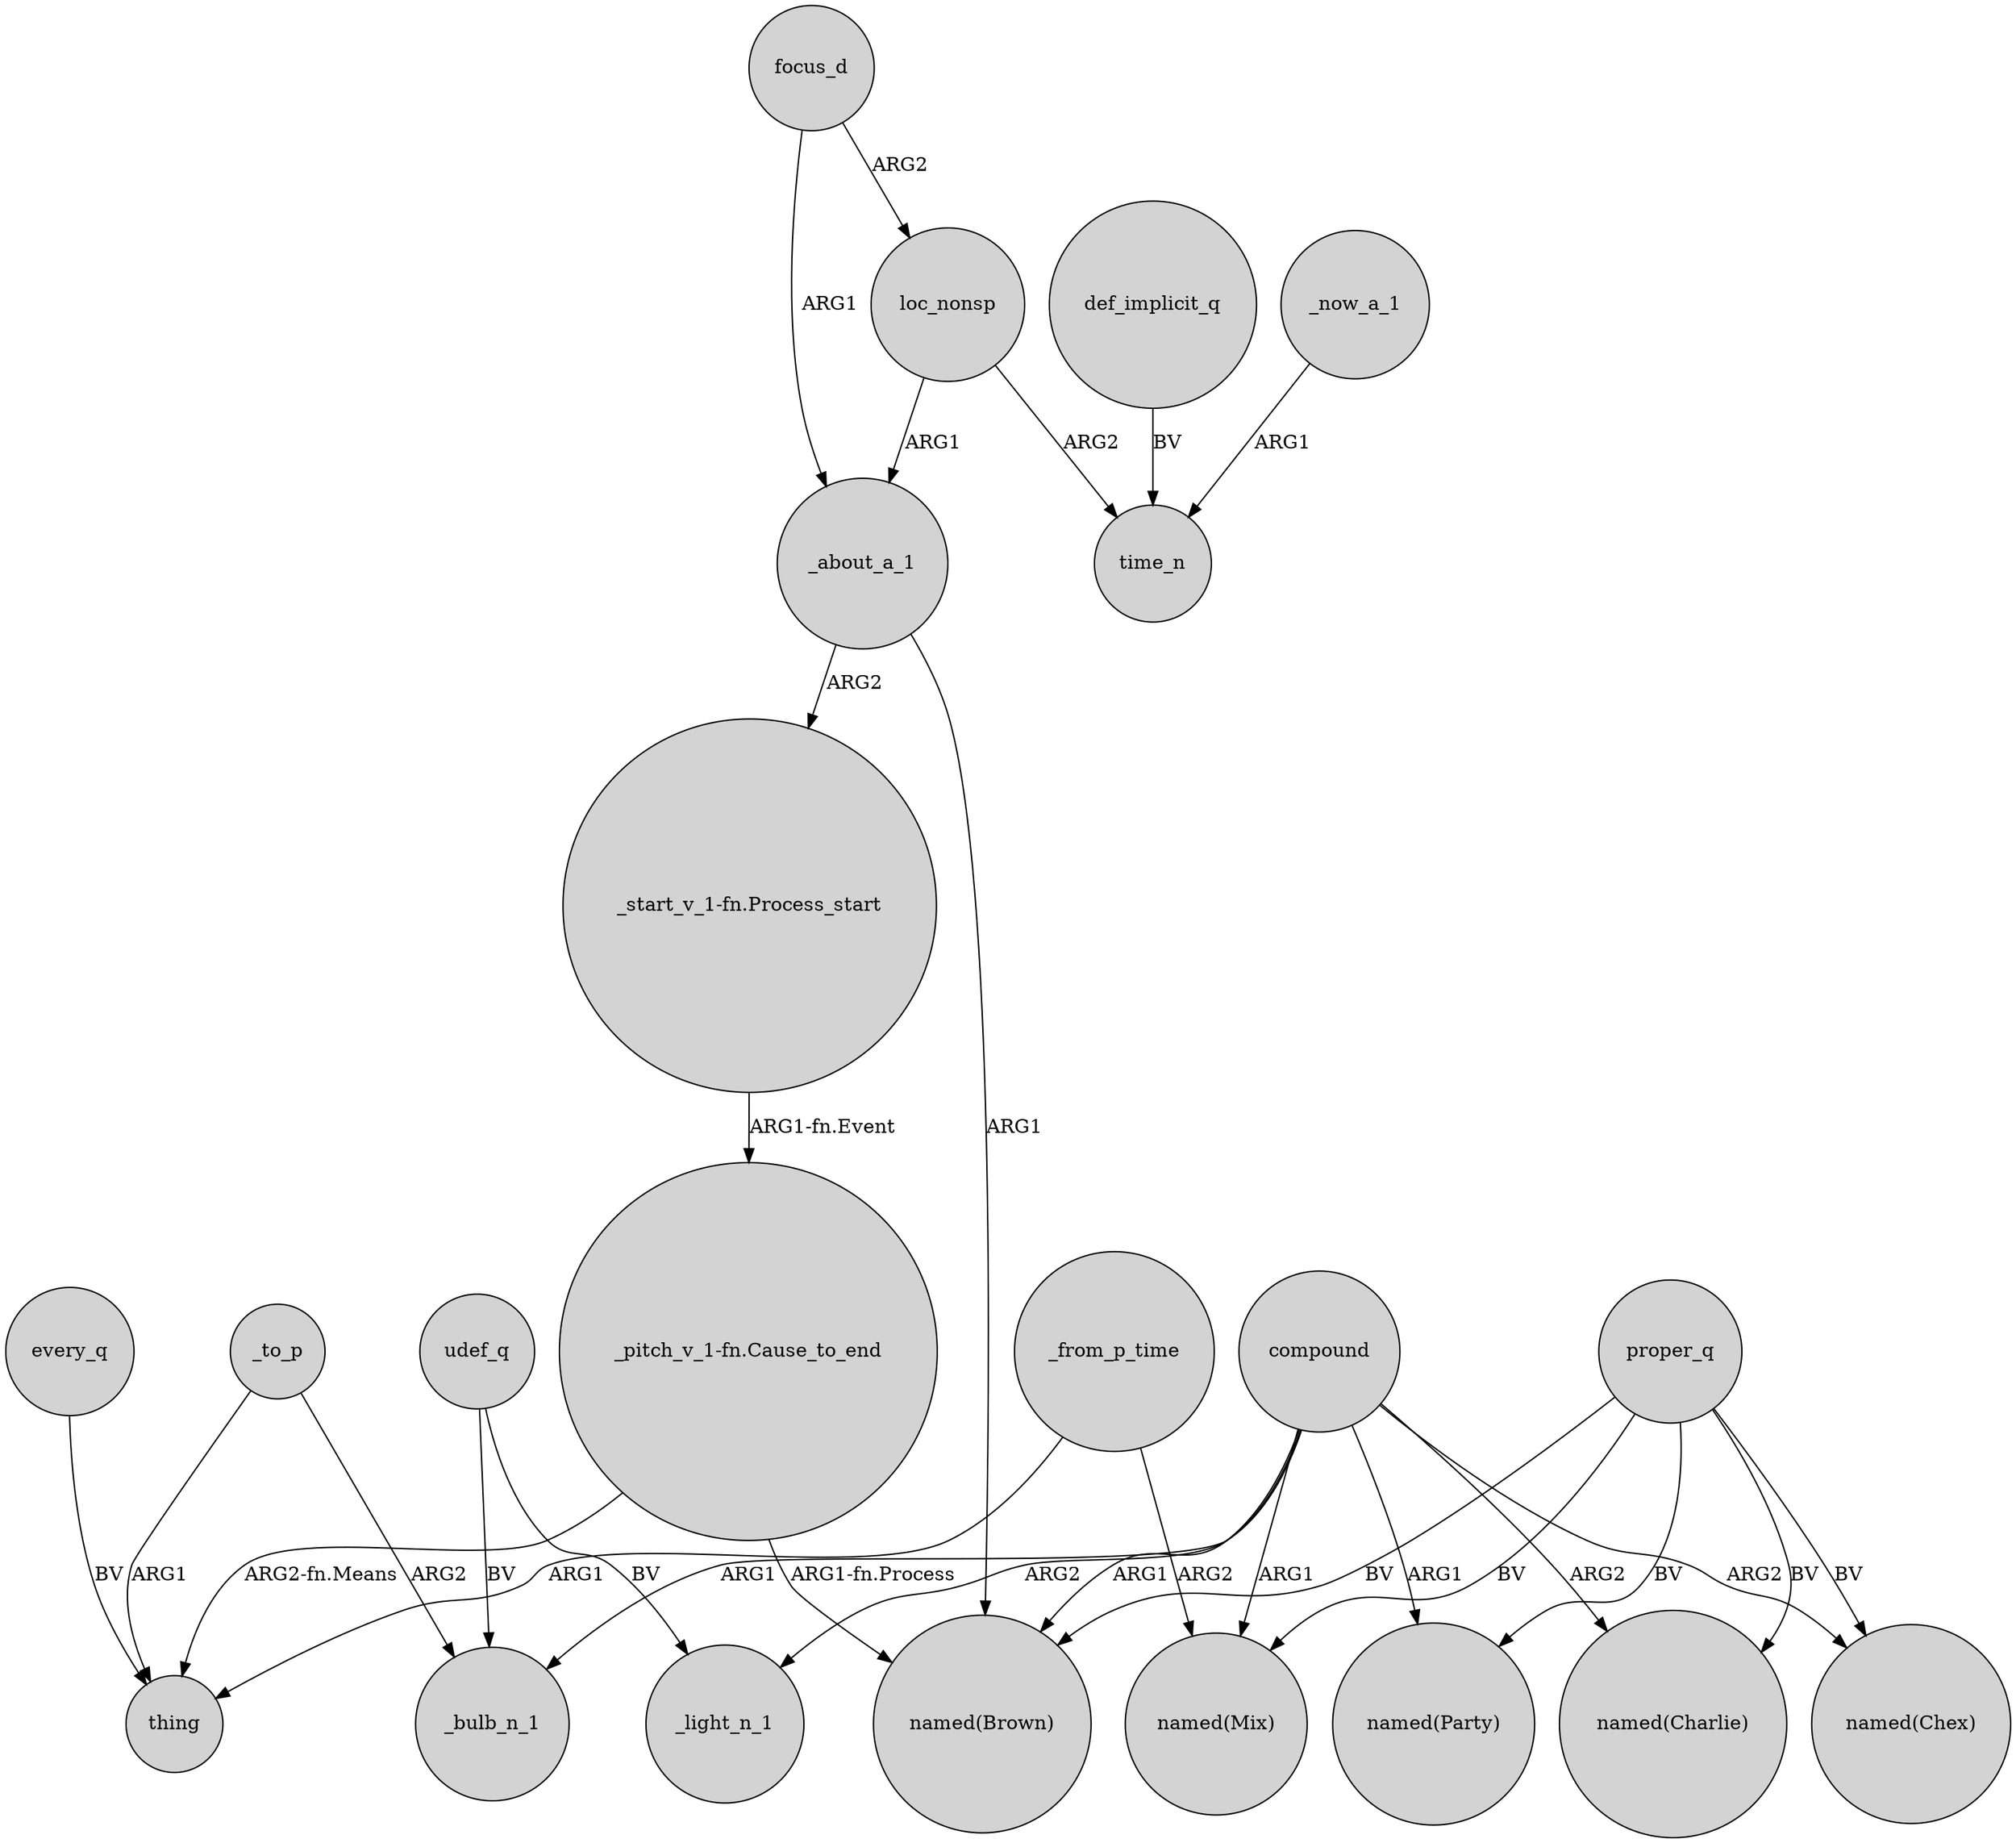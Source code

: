 digraph {
	node [shape=circle style=filled]
	_from_p_time -> thing [label=ARG1]
	udef_q -> _light_n_1 [label=BV]
	compound -> _bulb_n_1 [label=ARG1]
	_to_p -> thing [label=ARG1]
	"_start_v_1-fn.Process_start" -> "_pitch_v_1-fn.Cause_to_end" [label="ARG1-fn.Event"]
	compound -> "named(Brown)" [label=ARG1]
	_from_p_time -> "named(Mix)" [label=ARG2]
	proper_q -> "named(Chex)" [label=BV]
	every_q -> thing [label=BV]
	udef_q -> _bulb_n_1 [label=BV]
	proper_q -> "named(Party)" [label=BV]
	focus_d -> loc_nonsp [label=ARG2]
	_about_a_1 -> "_start_v_1-fn.Process_start" [label=ARG2]
	_now_a_1 -> time_n [label=ARG1]
	_to_p -> _bulb_n_1 [label=ARG2]
	proper_q -> "named(Charlie)" [label=BV]
	compound -> "named(Party)" [label=ARG1]
	compound -> "named(Mix)" [label=ARG1]
	"_pitch_v_1-fn.Cause_to_end" -> "named(Brown)" [label="ARG1-fn.Process"]
	proper_q -> "named(Mix)" [label=BV]
	_about_a_1 -> "named(Brown)" [label=ARG1]
	compound -> "named(Charlie)" [label=ARG2]
	compound -> "named(Chex)" [label=ARG2]
	compound -> _light_n_1 [label=ARG2]
	loc_nonsp -> time_n [label=ARG2]
	proper_q -> "named(Brown)" [label=BV]
	loc_nonsp -> _about_a_1 [label=ARG1]
	focus_d -> _about_a_1 [label=ARG1]
	"_pitch_v_1-fn.Cause_to_end" -> thing [label="ARG2-fn.Means"]
	def_implicit_q -> time_n [label=BV]
}
